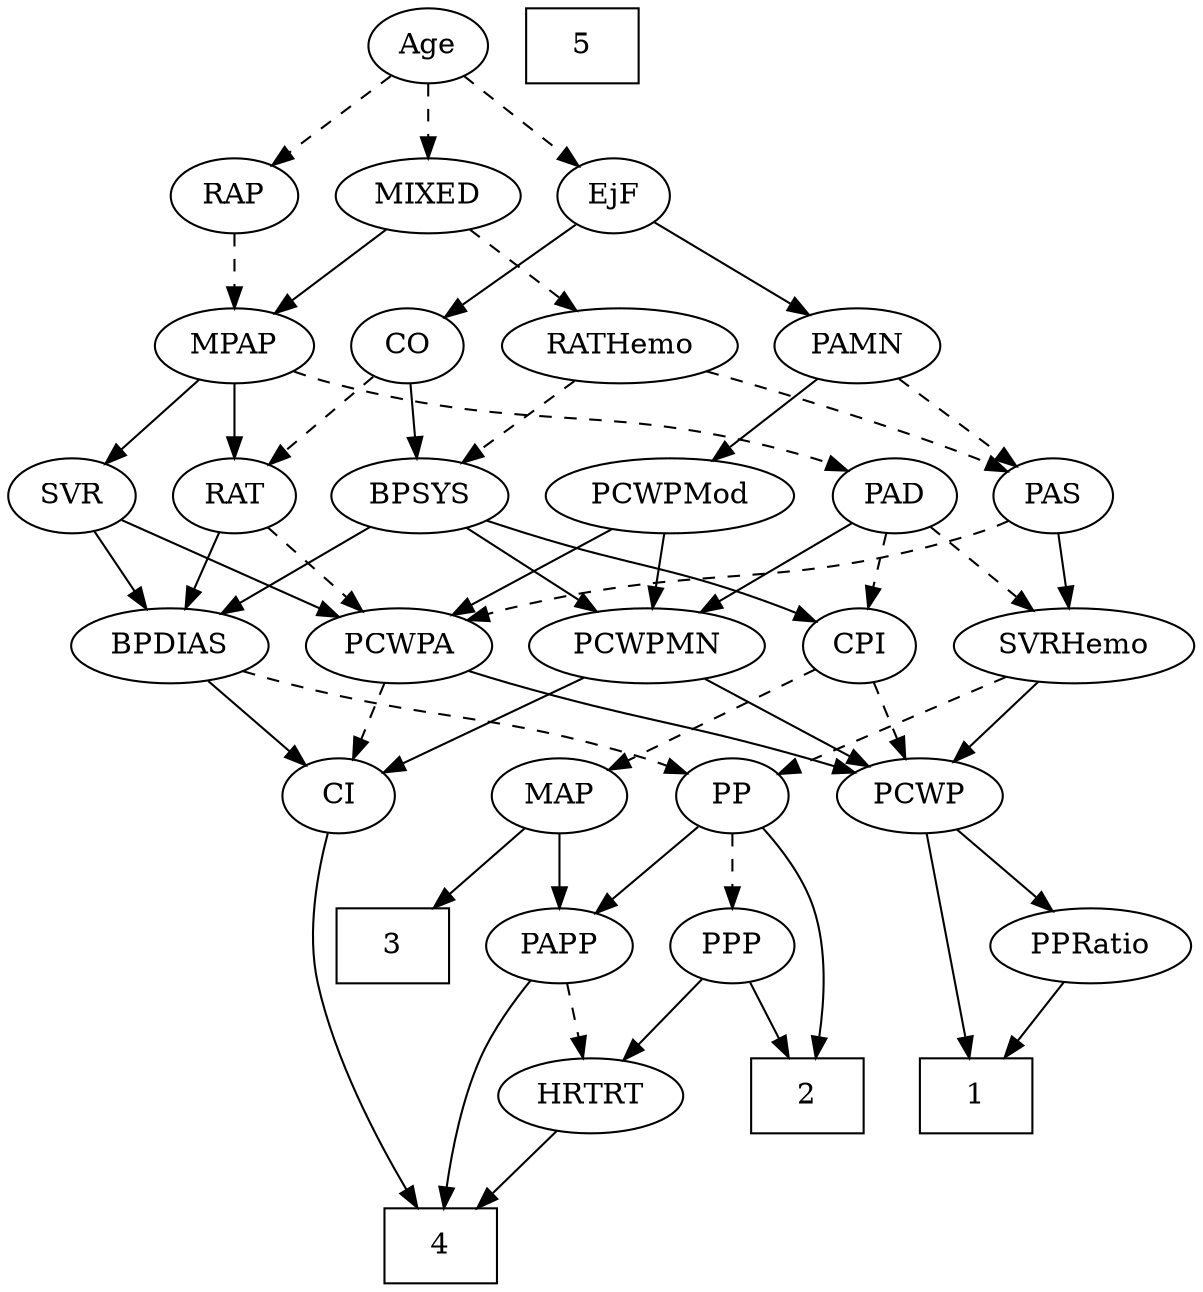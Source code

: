 strict digraph {
	graph [bb="0,0,523.59,612"];
	node [label="\N"];
	1	[height=0.5,
		pos="435.95,90",
		shape=box,
		width=0.75];
	2	[height=0.5,
		pos="357.95,90",
		shape=box,
		width=0.75];
	3	[height=0.5,
		pos="168.95,162",
		shape=box,
		width=0.75];
	4	[height=0.5,
		pos="190.95,18",
		shape=box,
		width=0.75];
	5	[height=0.5,
		pos="258.95,594",
		shape=box,
		width=0.75];
	Age	[height=0.5,
		pos="186.95,594",
		width=0.75];
	EjF	[height=0.5,
		pos="271.95,522",
		width=0.75];
	Age -> EjF	[pos="e,255.61,536.46 203.34,579.5 215.92,569.14 233.49,554.67 247.69,542.97",
		style=dashed];
	RAP	[height=0.5,
		pos="100.95,522",
		width=0.77632];
	Age -> RAP	[pos="e,117.77,536.69 170.37,579.5 157.72,569.21 140.09,554.86 125.76,543.2",
		style=dashed];
	MIXED	[height=0.5,
		pos="186.95,522",
		width=1.1193];
	Age -> MIXED	[pos="e,186.95,540.1 186.95,575.7 186.95,567.98 186.95,558.71 186.95,550.11",
		style=dashed];
	CO	[height=0.5,
		pos="180.95,450",
		width=0.75];
	EjF -> CO	[pos="e,197.99,464.11 254.83,507.83 241.1,497.27 221.64,482.3 206.13,470.37",
		style=solid];
	PAMN	[height=0.5,
		pos="378.95,450",
		width=1.011];
	EjF -> PAMN	[pos="e,357.96,464.73 290.59,508.81 306.82,498.19 330.63,482.61 349.45,470.3",
		style=solid];
	MPAP	[height=0.5,
		pos="100.95,450",
		width=0.97491];
	RAP -> MPAP	[pos="e,100.95,468.1 100.95,503.7 100.95,495.98 100.95,486.71 100.95,478.11",
		style=dashed];
	MIXED -> MPAP	[pos="e,118.98,465.68 168.29,505.81 156.18,495.95 140.23,482.97 126.89,472.12",
		style=solid];
	RATHemo	[height=0.5,
		pos="274.95,450",
		width=1.3721];
	MIXED -> RATHemo	[pos="e,255.28,466.64 206.04,505.81 218.1,496.22 233.87,483.67 247.29,473",
		style=dashed];
	PAD	[height=0.5,
		pos="390.95,378",
		width=0.79437];
	MPAP -> PAD	[pos="e,369.2,389.84 127.19,437.89 132.97,435.72 139.11,433.62 144.95,432 235.37,406.97 263.21,423.37 352.95,396 355.22,395.31 357.54,\
394.51 359.85,393.65",
		style=dashed];
	RAT	[height=0.5,
		pos="100.95,378",
		width=0.75827];
	MPAP -> RAT	[pos="e,100.95,396.1 100.95,431.7 100.95,423.98 100.95,414.71 100.95,406.11",
		style=solid];
	SVR	[height=0.5,
		pos="27.948,378",
		width=0.77632];
	MPAP -> SVR	[pos="e,43.256,393.68 85.108,433.81 75.023,424.14 61.8,411.46 50.613,400.73",
		style=solid];
	BPSYS	[height=0.5,
		pos="183.95,378",
		width=1.0471];
	CPI	[height=0.5,
		pos="377.95,306",
		width=0.75];
	BPSYS -> CPI	[pos="e,356.82,317.52 212.98,366.33 218.91,364.2 225.12,362 230.95,360 280.01,343.18 293.73,343.11 341.95,324 343.78,323.27 345.65,322.5 \
347.53,321.69",
		style=solid];
	PCWPMN	[height=0.5,
		pos="282.95,306",
		width=1.3902];
	BPSYS -> PCWPMN	[pos="e,261.09,322.46 204.46,362.5 218.41,352.63 237.11,339.41 252.76,328.35",
		style=solid];
	BPDIAS	[height=0.5,
		pos="70.948,306",
		width=1.1735];
	BPSYS -> BPDIAS	[pos="e,94.113,321.35 161.89,363.34 145.04,352.9 121.57,338.36 102.69,326.66",
		style=solid];
	PAD -> CPI	[pos="e,381.16,324.28 387.8,360.05 386.37,352.35 384.64,343.03 383.03,334.36",
		style=dashed];
	PAD -> PCWPMN	[pos="e,306.22,322.09 371.64,364.49 355.82,354.23 333.12,339.52 314.64,327.54",
		style=solid];
	SVRHemo	[height=0.5,
		pos="472.95,306",
		width=1.3902];
	PAD -> SVRHemo	[pos="e,454.38,322.85 407.54,362.83 418.78,353.24 433.87,340.36 446.72,329.39",
		style=dashed];
	CO -> BPSYS	[pos="e,183.21,396.1 181.69,431.7 182.02,423.98 182.42,414.71 182.79,406.11",
		style=solid];
	CO -> RAT	[pos="e,116.72,392.8 165.14,435.17 153.53,425.01 137.55,411.03 124.45,399.56",
		style=dashed];
	PAS	[height=0.5,
		pos="464.95,378",
		width=0.75];
	PCWPA	[height=0.5,
		pos="172.95,306",
		width=1.1555];
	PAS -> PCWPA	[pos="e,204.02,318.17 444.39,366.14 439.44,363.85 434.09,361.63 428.95,360 340.78,332 313.63,346.69 223.95,324 220.59,323.15 217.13,322.19 \
213.67,321.17",
		style=dashed];
	PAS -> SVRHemo	[pos="e,470.99,324.1 466.93,359.7 467.81,351.98 468.87,342.71 469.85,334.11",
		style=solid];
	PAMN -> PAS	[pos="e,448.48,392.4 397.19,434.15 409.76,423.92 426.62,410.19 440.38,399",
		style=dashed];
	PCWPMod	[height=0.5,
		pos="291.95,378",
		width=1.4443];
	PAMN -> PCWPMod	[pos="e,311.58,394.8 360.5,434.15 348.6,424.58 332.91,411.96 319.55,401.21",
		style=solid];
	RATHemo -> BPSYS	[pos="e,203.15,393.77 254.75,433.46 242,423.66 225.37,410.86 211.43,400.14",
		style=dashed];
	RATHemo -> PAS	[pos="e,443.8,389.46 311.46,437.68 342.93,427.64 389.4,412.09 428.95,396 430.77,395.26 432.64,394.47 434.51,393.66",
		style=dashed];
	MAP	[height=0.5,
		pos="245.95,234",
		width=0.84854];
	CPI -> MAP	[pos="e,268.19,246.8 357.32,294.06 335.85,282.67 301.95,264.7 277.19,251.57",
		style=dashed];
	PCWP	[height=0.5,
		pos="408.95,234",
		width=0.97491];
	CPI -> PCWP	[pos="e,401.44,251.96 385.29,288.41 388.87,280.34 393.26,270.43 397.28,261.35",
		style=dashed];
	RAT -> PCWPA	[pos="e,156.8,322.7 115.87,362.5 125.57,353.06 138.43,340.56 149.49,329.81",
		style=dashed];
	RAT -> BPDIAS	[pos="e,78.214,323.96 93.838,360.41 90.377,352.34 86.132,342.43 82.242,333.35",
		style=solid];
	SVR -> PCWPA	[pos="e,146.15,319.94 49.655,366.52 72.694,355.4 109.49,337.64 136.89,324.41",
		style=solid];
	SVR -> BPDIAS	[pos="e,60.629,323.8 37.705,361.12 42.888,352.68 49.383,342.1 55.255,332.55",
		style=solid];
	PCWPMod -> PCWPA	[pos="e,196.53,320.87 266.71,362.15 248.81,351.62 224.62,337.4 205.3,326.03",
		style=solid];
	PCWPMod -> PCWPMN	[pos="e,285.15,324.1 289.72,359.7 288.73,351.98 287.54,342.71 286.43,334.11",
		style=solid];
	PCWPA -> PCWP	[pos="e,380.76,244.95 204.41,294.18 210.85,292.06 217.6,289.9 223.95,288 283.43,270.17 299.52,270 358.95,252 362.95,250.79 367.1,249.47 \
371.24,248.12",
		style=solid];
	CI	[height=0.5,
		pos="141.95,234",
		width=0.75];
	PCWPA -> CI	[pos="e,149.38,251.79 165.44,288.05 161.86,279.97 157.5,270.12 153.51,261.11",
		style=dashed];
	PCWPMN -> PCWP	[pos="e,385.84,247.84 309.05,290.5 328.77,279.54 355.93,264.45 376.95,252.77",
		style=solid];
	PCWPMN -> CI	[pos="e,163.2,245.55 254.75,291 230.91,279.17 196.84,262.25 172.38,250.11",
		style=solid];
	PP	[height=0.5,
		pos="322.95,234",
		width=0.75];
	SVRHemo -> PP	[pos="e,344.39,245.01 443.67,291.34 417.7,279.22 379.9,261.58 353.54,249.28",
		style=dashed];
	SVRHemo -> PCWP	[pos="e,423.27,250.67 458.1,288.76 449.83,279.71 439.38,268.29 430.25,258.3",
		style=solid];
	BPDIAS -> PP	[pos="e,302.13,245.51 102.35,293.96 108.79,291.85 115.56,289.76 121.95,288 193.89,268.17 215.19,275.71 285.95,252 288.21,251.24 290.52,\
250.39 292.82,249.48",
		style=dashed];
	BPDIAS -> CI	[pos="e,127.35,249.39 87.059,289.12 96.804,279.51 109.36,267.13 120,256.63",
		style=solid];
	MAP -> 3	[pos="e,187.87,180.2 229.99,218.5 220.04,209.45 206.99,197.59 195.51,187.15",
		style=solid];
	PAPP	[height=0.5,
		pos="245.95,162",
		width=0.88464];
	MAP -> PAPP	[pos="e,245.95,180.1 245.95,215.7 245.95,207.98 245.95,198.71 245.95,190.11",
		style=solid];
	PP -> 2	[pos="e,361.18,108.17 336.7,218.07 344.91,208.1 354.57,194.25 358.95,180 365.11,159.97 364.46,136.18 362.49,118.24",
		style=solid];
	PPP	[height=0.5,
		pos="322.95,162",
		width=0.75];
	PP -> PPP	[pos="e,322.95,180.1 322.95,215.7 322.95,207.98 322.95,198.71 322.95,190.11",
		style=dashed];
	PP -> PAPP	[pos="e,262.04,177.63 307.37,218.83 296.55,209 281.94,195.72 269.69,184.58",
		style=solid];
	PPP -> 2	[pos="e,349.39,108.12 331.07,144.76 335.14,136.61 340.18,126.53 344.79,117.31",
		style=solid];
	HRTRT	[height=0.5,
		pos="258.95,90",
		width=1.1013];
	PPP -> HRTRT	[pos="e,273.39,106.8 309.37,146.15 300.95,136.94 289.95,124.91 280.37,114.43",
		style=solid];
	PPRatio	[height=0.5,
		pos="483.95,162",
		width=1.1013];
	PPRatio -> 1	[pos="e,447.91,108.45 472.57,144.41 466.94,136.2 460.02,126.1 453.71,116.9",
		style=solid];
	PCWP -> 1	[pos="e,432.68,108.19 412.2,215.87 416.81,191.67 425.26,147.21 430.74,118.39",
		style=solid];
	PCWP -> PPRatio	[pos="e,467.45,178.4 425.22,217.81 435.37,208.34 448.62,195.97 459.96,185.39",
		style=solid];
	CI -> 4	[pos="e,179.91,36.345 137.09,216.08 132.63,198.04 127.49,168.72 132.95,144 140.95,107.75 160.56,69.517 174.77,45.026",
		style=solid];
	PAPP -> 4	[pos="e,192.64,36.326 232.85,145.25 225.1,135.17 215.71,121.5 209.95,108 201.53,88.293 196.7,64.488 194.02,46.458",
		style=solid];
	PAPP -> HRTRT	[pos="e,255.74,108.28 249.09,144.05 250.53,136.35 252.26,127.03 253.87,118.36",
		style=dashed];
	HRTRT -> 4	[pos="e,207.75,36.292 243.52,73.116 235.02,64.373 224.3,53.334 214.76,43.51",
		style=solid];
}
